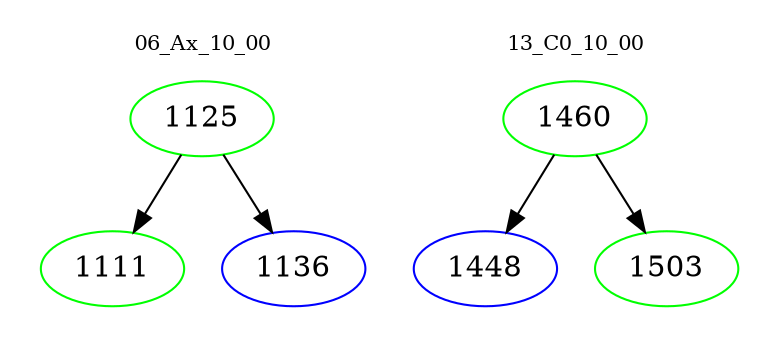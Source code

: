 digraph{
subgraph cluster_0 {
color = white
label = "06_Ax_10_00";
fontsize=10;
T0_1125 [label="1125", color="green"]
T0_1125 -> T0_1111 [color="black"]
T0_1111 [label="1111", color="green"]
T0_1125 -> T0_1136 [color="black"]
T0_1136 [label="1136", color="blue"]
}
subgraph cluster_1 {
color = white
label = "13_C0_10_00";
fontsize=10;
T1_1460 [label="1460", color="green"]
T1_1460 -> T1_1448 [color="black"]
T1_1448 [label="1448", color="blue"]
T1_1460 -> T1_1503 [color="black"]
T1_1503 [label="1503", color="green"]
}
}
